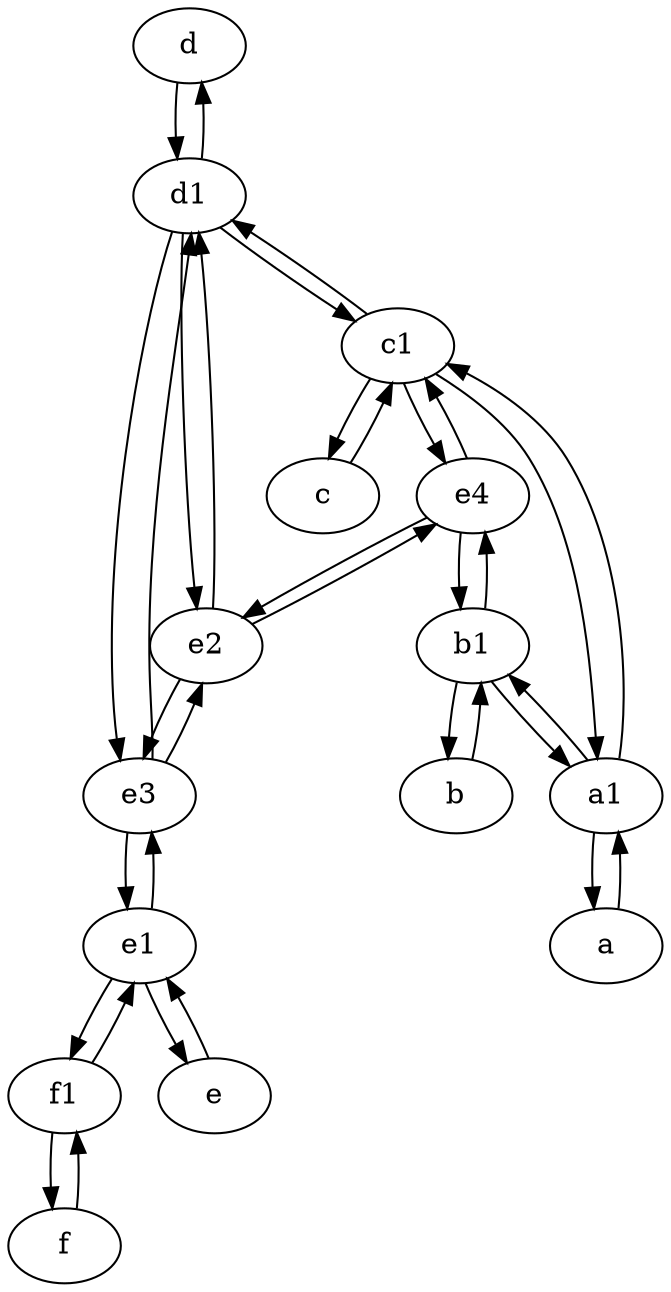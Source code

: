 digraph  {
	d [pos="20,30!"];
	f1;
	e3;
	b1 [pos="45,20!"];
	c [pos="20,10!"];
	b [pos="50,20!"];
	e2;
	e4;
	f [pos="15,45!"];
	e1 [pos="25,45!"];
	a1 [pos="40,15!"];
	a [pos="40,10!"];
	e [pos="30,50!"];
	c1 [pos="30,15!"];
	d1 [pos="25,30!"];
	d -> d1;
	b -> b1;
	e4 -> b1;
	d1 -> e3;
	c1 -> d1;
	f1 -> e1;
	c1 -> c;
	e1 -> e;
	d1 -> d;
	f1 -> f;
	a1 -> b1;
	a -> a1;
	c1 -> e4;
	e4 -> e2;
	a1 -> a;
	d1 -> c1;
	e3 -> e2;
	c -> c1;
	b1 -> e4;
	f -> f1;
	d1 -> e2;
	e4 -> c1;
	e2 -> d1;
	b1 -> a1;
	e2 -> e3;
	e -> e1;
	e1 -> e3;
	b1 -> b;
	c1 -> a1;
	e3 -> e1;
	a1 -> c1;
	e2 -> e4;
	e3 -> d1;
	e1 -> f1;

	}